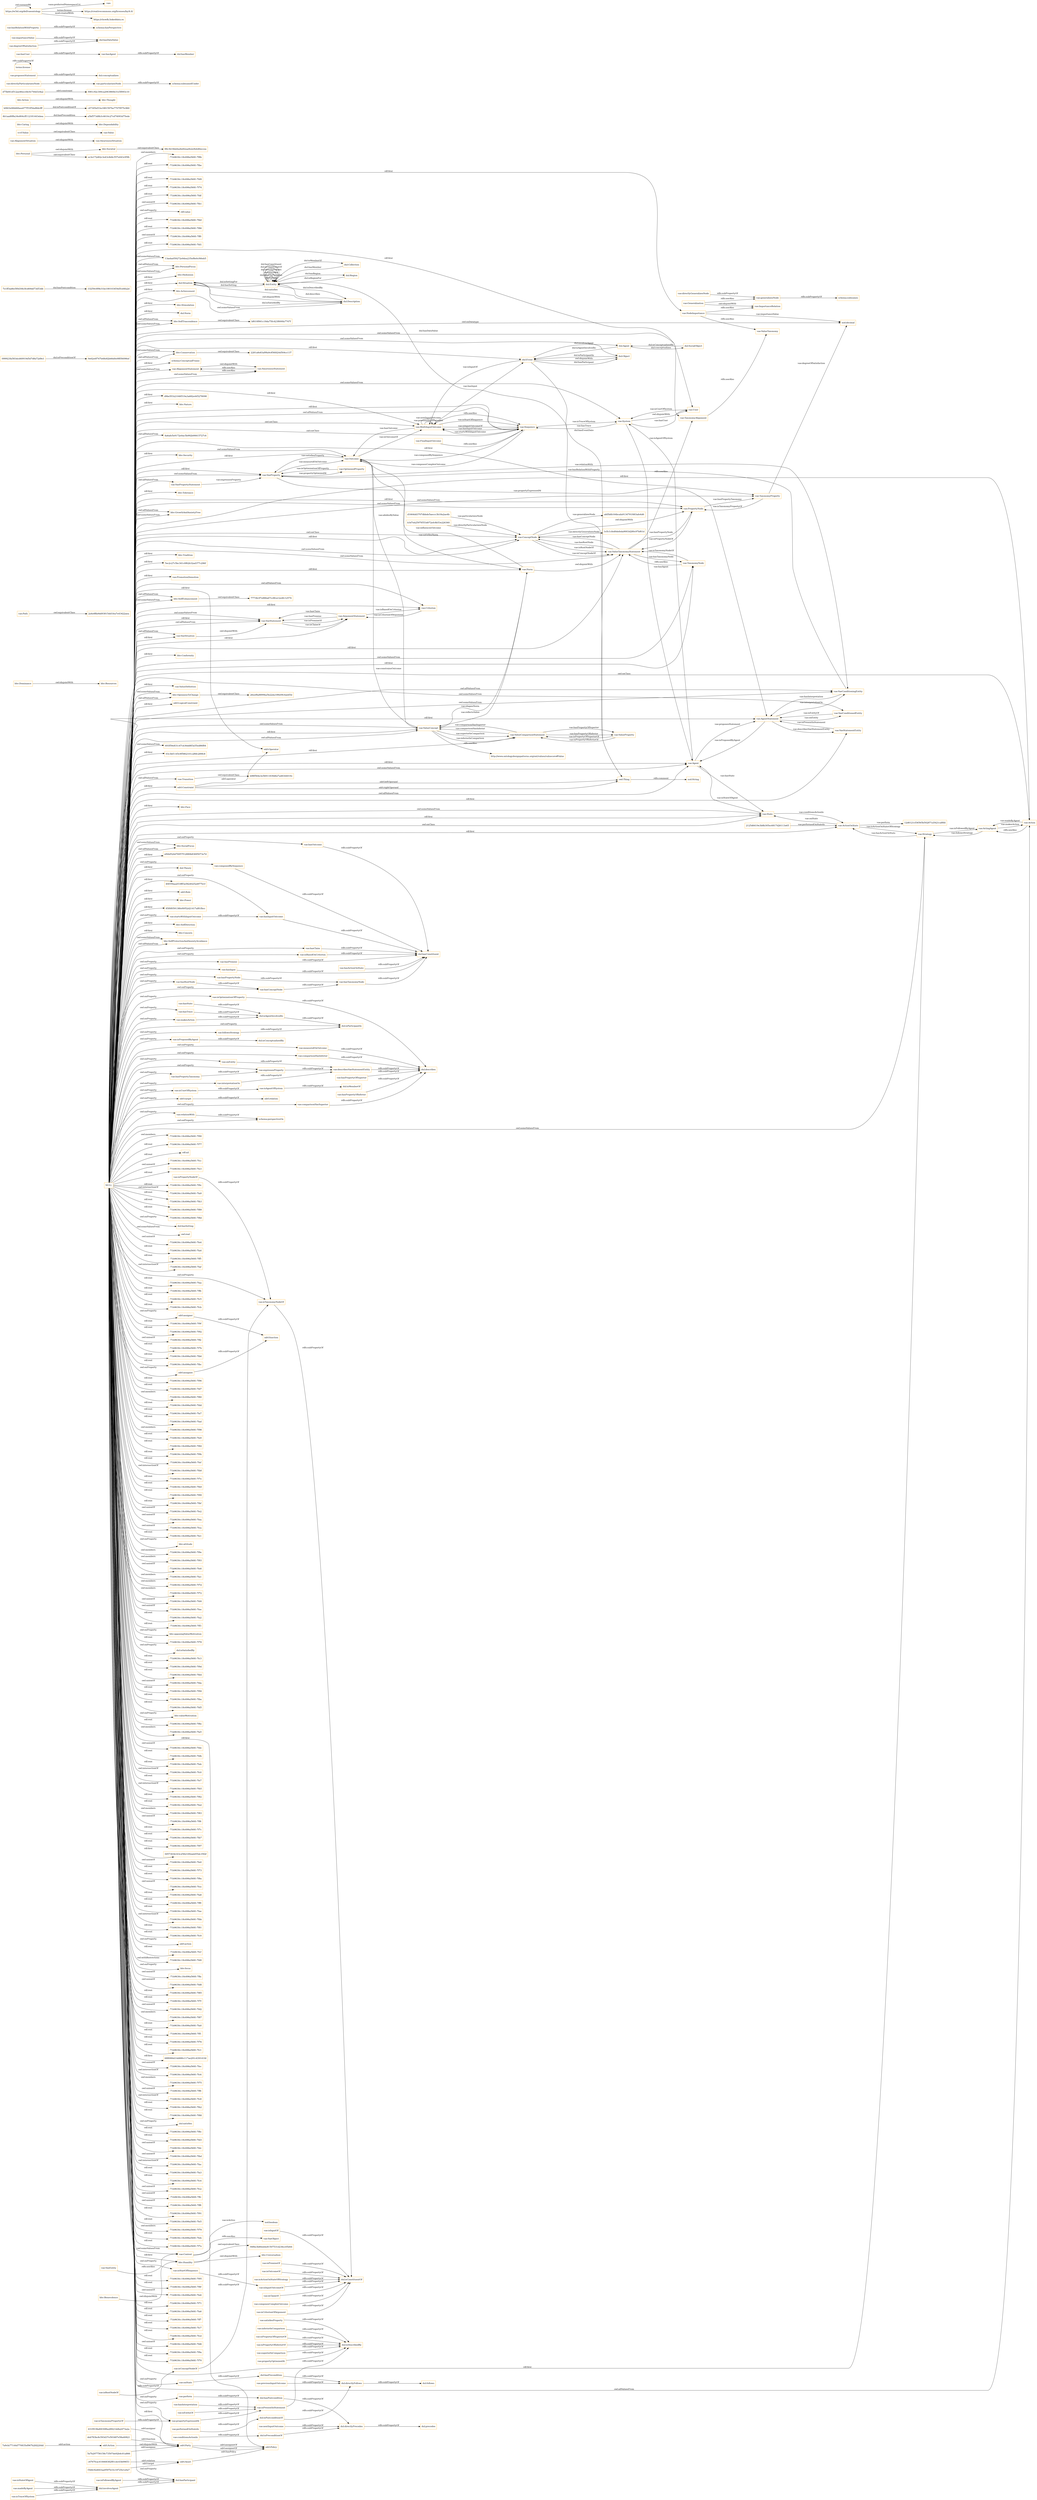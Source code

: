 digraph ar2dtool_diagram { 
rankdir=LR;
size="1501"
node [shape = rectangle, color="orange"]; "b3d7eb25978553d072efc8b53e226360" "26eef8a8899ba5b22da189e09c4ab45d" "bhv:Dominance" "dul:Situation" "c6767fcac418468382f81cdc43b09653" "odrl:Action" "vae:Path" "099923fa583dcd40919d5d7d8a72d9e1" "13aeba059272e9dea235ef8e0cf46eb5" "7e1ff3ad6e5f0d30b3fcd69dd73d53db" "b98f564e3e56911839d627a48344019c" "12d6121cf36565b502871a5421caf6fd" "bhv:PersonalFocus" "bhv:Hedonism" "bhv:Societal" "vae:NodeImportance" "bhv:Universalism" "1e5c1cfed0defeda9003d280c97bf61d" "vae:AwarenessSituation" "vae:Value" "5a7b297756158c73507de92b4c01a866" "bhv:Achievement" "odrl:Policy" "bhv:Stimulation" "f3b8c92d643aa9597b33c18725e1e0a7" "dul:Norm" "vae:AlignmentSituation" "odrl:Operator" "vae:VaeProperty" "bhv:SelfTrascendence" "vae:Outcome" "schema:ConceptualFrame" "vae:VaeEntity" "vae:MultiInputOutcome" "bhv:Conservation" "vae:AlignmentStatement" "bf610f061c18da75fc423f600fa7747f" "bhv:Dependability" "d9be5f1b21048519a3a682e445278098" "dul:SocialObject" "bhv:Caring" "odrl:Asset" "bhv:Nature" "vae:Generalization" "vae:Context" "vae:ActionOnState" "2125d6419e3b8b305ec6817d26113e65" "vae:VaeStatement" "4a6afe5e9172e0ac5b992b90615727c6" "vae:TaxonomyProperty" "bhv:Security" "vae:ConceptNode" "dul:Object" "bhv:Tolerance" "vae:System" "bhv:Humility" "odrl:Party" "vae:Norm" "88c3b18de6a2bd42aa9e2e9eb46eccea" "77736c97e886a67cc8fca12e4fc12574" "a5bf573d8b3c4616c27cd74093d75ede" "bhv:GrowthAndAnxietyFree" "vae:User" "vae:Sequence" "vae:AgentStatement" "4b1aad0f8a34e804cff112181443ebea" "2a4e8ffa9dd93815dd1fea7e43422aea" "vae:VaeConditionedEntity" "bhv:Tradition" "5ec2c27c5bc341c0f62b32ad377c296f" "dul:Event" "vae:PromotionDemotion" "bf463e06b66faee677f53f54a88dcfff" "dul:Agent" "vae:ValueTaxonomyStatement" "vae:TaxonomyAlignment" "bhv:SelfEnhancement" "vae:Strategy" "vae:Agent" "bhv:Benevolence" "afd5bfb164bcafa9134791f483afe4d6" "vae:FinalInputOutcome" "33259c0f9b31be180103454d5cd4fa2d" "vae:VaeSituation" "bhv:Conformity" "vae:Action" "bhv:Resources" "dul:Collection" "vae:AwarenessStatement" "2281a8e83af9fa9c856fd24d504cc137" "vae:ValueDefinition" "bhv:OpennessToChange" "vae:ActingAgent" "odrl:LogicalConstraint" "vae:ValueConcept" "vae:PropertyNode" "vae:ValueProperty" "c47305ef33a1881597be7707f975c960" "vae:ValueComparisonStatement" "493f59e831c47cb36dd8f3a55ed86f84" "03c3bf1145c9f5862101c2f6fc289fc8" "9e62e0f747b48e82b66d0e9f856096ef" "vae:VaeStatementEntity" "vae:Criterion" "bhv:Thought" "vae:Transition" "vae:State" "dul:Entity" "bhv:Face" "vae:VaeConditioningEntity" "vae:TaxonomyNode" "vae:VaePropertyStatement" "bhv:SocialFocus" "ef44d524d76957f12880b83695073e7d" "odrl:Constraint" "d75bf41d512ae46eccfdc0c744d3c8a2" "vae:OptimizedProperty" "dul:Theory" "dul:Region" "dul:Description" "bhv:Action" "4f4559aa2f33fff3a58240252d977b1f" "vcvf:Value" "odrl:Rule" "bhv:Power" "vae:ImportanceRelation" "431f919bd0030f6a289214dfa2473a2a" "bhv:Personal" "ec3e172d02c3e43c8d4c557e043c95fb" "f081c92c300ca2063860b31e5f093c10" "deb783bc8c593d37e593487e58a40821" "d1664dd3707dbbde5aeccc3b18a2ae4b" "94f6e3b80eb4e81507531d236cc05d44" "85f0f059138fef4952d21417af81fbcc" "vae:ArgumentStatement" "bhv:SelfDirection" "bhv:Concern" "bhv:SelfProtectionAndAnxietyAvoidance" "7a9cfa77144d770835ef967b2fd220dd" ; /*classes style*/
	"bhv:Action" -> "bhv:Thought" [ label = "owl:disjointWith" ];
	"vae:particularizesNode" -> "schema:subsumedUnder" [ label = "rdfs:subPropertyOf" ];
	"vae:hasConceptNode" -> "vae:hasTaxonomyNode" [ label = "rdfs:subPropertyOf" ];
	"vae:ConceptNode" -> "vae:PropertyNode" [ label = "owl:disjointWith" ];
	"vae:isTaxonomyNodeOf" -> "dul:isConstituentOf" [ label = "rdfs:subPropertyOf" ];
	"vae:proposesStatement" -> "dul:conceptualizes" [ label = "rdfs:subPropertyOf" ];
	"vae:previousInputOutcome" -> "dul:directlyFollows" [ label = "rdfs:subPropertyOf" ];
	"vae:hasTaxonomyNode" -> "dul:hasConstituent" [ label = "rdfs:subPropertyOf" ];
	"vae:nextInputOutcome" -> "dul:directlyPrecedes" [ label = "rdfs:subPropertyOf" ];
	"vae:VaeSituation" -> "vae:VaeStatement" [ label = "owl:disjointWith" ];
	"vae:comparisonHasInferior" -> "dul:describes" [ label = "rdfs:subPropertyOf" ];
	"vae:hasTrace" -> "dul:isAgentInvolvedIn" [ label = "rdfs:subPropertyOf" ];
	"vae:Path" -> "2a4e8ffa9dd93815dd1fea7e43422aea" [ label = "owl:equivalentClass" ];
	"vae:isInputOf" -> "dul:isConstituentOf" [ label = "rdfs:subPropertyOf" ];
	"dul:involvesAgent" -> "dul:hasParticipant" [ label = "rdfs:subPropertyOf" ];
	"terms:license" -> "terms:license" [ label = "rdfs:subPropertyOf" ];
	"dul:isAgentInvolvedIn" -> "dul:isParticipantIn" [ label = "rdfs:subPropertyOf" ];
	"bhv:SelfTrascendence" -> "bf610f061c18da75fc423f600fa7747f" [ label = "owl:equivalentClass" ];
	"vae:describesVaeStatementEntity" -> "dul:describes" [ label = "rdfs:subPropertyOf" ];
	"vae:hasPropertyTaxonomy" -> "vae:expressesProperty" [ label = "rdfs:subPropertyOf" ];
	"dul:Event" -> "dul:Object" [ label = "owl:disjointWith" ];
	"vae:isPremiseOf" -> "dul:isConstituentOf" [ label = "rdfs:subPropertyOf" ];
	"vae:interpretationOn" -> "vae:describesVaeStatementEntity" [ label = "rdfs:subPropertyOf" ];
	"dul:Description" -> "dul:Situation" [ label = "owl:disjointWith" ];
	"odrl:Action" -> "odrl:Party" [ label = "owl:disjointWith" ];
	"vae:madeByAgent" -> "dul:involvesAgent" [ label = "rdfs:subPropertyOf" ];
	"dul:isPreconditionOf" -> "dul:directlyPrecedes" [ label = "rdfs:subPropertyOf" ];
	"vae:isOutcomeOf" -> "dul:isConstituentOf" [ label = "rdfs:subPropertyOf" ];
	"vae:isPresentInStatement" -> "dul:isDescribedBy" [ label = "rdfs:subPropertyOf" ];
	"vae:hasInput" -> "dul:hasConstituent" [ label = "rdfs:subPropertyOf" ];
	"bhv:Personal" -> "bhv:Societal" [ label = "owl:disjointWith" ];
	"bhv:Personal" -> "ec3e172d02c3e43c8d4c557e043c95fb" [ label = "owl:equivalentClass" ];
	"vae:hasUser" -> "vae:hasAgent" [ label = "rdfs:subPropertyOf" ];
	"vae:onState" -> "dul:hasPrecondition" [ label = "rdfs:subPropertyOf" ];
	"vae:hasActionOnState" -> "dul:hasConstituent" [ label = "rdfs:subPropertyOf" ];
	"vae:hasPropertyNode" -> "vae:hasTaxonomyNode" [ label = "rdfs:subPropertyOf" ];
	"dul:hasPrecondition" -> "dul:directlyFollows" [ label = "rdfs:subPropertyOf" ];
	"vae:hasPropertyOfSuperior" -> "dul:describes" [ label = "rdfs:subPropertyOf" ];
	"bhv:Conservation" -> "2281a8e83af9fa9c856fd24d504cc137" [ label = "owl:equivalentClass" ];
	"vae:isPropertyNodeOf" -> "vae:isTaxonomyNodeOf" [ label = "rdfs:subPropertyOf" ];
	"bhv:Societal" -> "88c3b18de6a2bd42aa9e2e9eb46eccea" [ label = "owl:equivalentClass" ];
	"vae:Transition" -> "b98f564e3e56911839d627a48344019c" [ label = "owl:equivalentClass" ];
	"vae:comparisonHasSuperior" -> "dul:describes" [ label = "rdfs:subPropertyOf" ];
	"vae:hasOutcome" -> "dul:hasConstituent" [ label = "rdfs:subPropertyOf" ];
	"vae:Norm" -> "vae:ValueTaxonomyStatement" [ label = "owl:disjointWith" ];
	"vae:importanceValue" -> "dul:hasDataValue" [ label = "rdfs:subPropertyOf" ];
	"vae:isProposedByAgent" -> "dul:isConceptualizedBy" [ label = "rdfs:subPropertyOf" ];
	"bhv:Dominance" -> "bhv:Resources" [ label = "owl:disjointWith" ];
	"vae:isEntityOf" -> "vae:isPresentInStatement" [ label = "rdfs:subPropertyOf" ];
	"vae:MultiInputOutcome" -> "vae:Sequence" [ label = "rdfs:seeAlso" ];
	"vae:propertyExpressedAt" -> "vae:isPresentInStatement" [ label = "rdfs:subPropertyOf" ];
	"vae:hasState" -> "dul:isAgentInvolvedIn" [ label = "rdfs:subPropertyOf" ];
	"vae:AwarenessStatement" -> "vae:AlignmentStatement" [ label = "rdfs:seeAlso" ];
	"vae:isConceptNodeOf" -> "vae:isTaxonomyNodeOf" [ label = "rdfs:subPropertyOf" ];
	"bhv:Caring" -> "bhv:Dependability" [ label = "owl:disjointWith" ];
	"vae:hasRootNode" -> "vae:hasConceptNode" [ label = "rdfs:subPropertyOf" ];
	"vae:isAgentOfSystem" -> "dul:isMemberOf" [ label = "rdfs:subPropertyOf" ];
	"vae:ValueConcept" -> "http://www.ontologydesignpatterns.org/ont/values/valuecore#Value" [ label = "rdfs:seeAlso" ];
	"vae:isInputOutcomeOf" -> "dul:isConstituentOf" [ label = "rdfs:subPropertyOf" ];
	"vae:isTaxonomyPropertyOf" -> "vae:propertyExpressedAt" [ label = "rdfs:subPropertyOf" ];
	"vae:directlyParticularizesNode" -> "vae:particularizesNode" [ label = "rdfs:subPropertyOf" ];
	"vae:isRootNodeOf" -> "vae:isConceptNodeOf" [ label = "rdfs:subPropertyOf" ];
	"vae:expressesProperty" -> "vae:describesVaeStatementEntity" [ label = "rdfs:subPropertyOf" ];
	"vae:hasAgent" -> "dul:hasMember" [ label = "rdfs:subPropertyOf" ];
	"vae:isFollowedByAgent" -> "dul:hasParticipant" [ label = "rdfs:subPropertyOf" ];
	"vae:hasRelationWithProperty" -> "schema:hasPerspective" [ label = "rdfs:subPropertyOf" ];
	"vae:measuredOnOutcome" -> "dul:describes" [ label = "rdfs:subPropertyOf" ];
	"vae:perform" -> "dul:hasPostcondition" [ label = "rdfs:subPropertyOf" ];
	"vcvf:Value" -> "vae:Value" [ label = "owl:equivalentClass" ];
	"vae:isTraceOfSystem" -> "dul:involvesAgent" [ label = "rdfs:subPropertyOf" ];
	"vae:degreeOfSatisfaction" -> "dul:hasDataValue" [ label = "rdfs:subPropertyOf" ];
	"vae:directlyGeneralizesNode" -> "vae:generalizesNode" [ label = "rdfs:subPropertyOf" ];
	"vae:conditionsActionIn" -> "dul:isPreconditionOf" [ label = "rdfs:subPropertyOf" ];
	"vae:superiorInComparison" -> "dul:isDescribedBy" [ label = "rdfs:subPropertyOf" ];
	"vae:System" -> "vae:User" [ label = "owl:disjointWith" ];
	"vae:ValueTaxonomyStatement" -> "vae:TaxonomyAlignment" [ label = "rdfs:seeAlso" ];
	"vae:TaxonomyNode" -> "vae:ValueTaxonomyStatement" [ label = "rdfs:seeAlso" ];
	"vae:followsStrategy" -> "dul:isParticipantIn" [ label = "rdfs:subPropertyOf" ];
	"vae:hasPropertyOfInferior" -> "dul:describes" [ label = "rdfs:subPropertyOf" ];
	"vae:composedBySequence" -> "dul:hasConstituent" [ label = "rdfs:subPropertyOf" ];
	"vae:AlignmentSituation" -> "vae:AwarenessSituation" [ label = "owl:disjointWith" ];
	"https://w3id.org/def/vaeontology" -> "vae:" [ label = "vann:preferredNamespaceUri" ];
	"https://w3id.org/def/vaeontology" -> "https://creativecommons.org/licenses/by/4.0/" [ label = "terms:license" ];
	"https://w3id.org/def/vaeontology" -> "https://w3id.org/def/vaeontology" [ label = "owl:versionIRI" ];
	"https://w3id.org/def/vaeontology" -> "https://chowlk.linkeddata.es" [ label = "mod:createdWith" ];
	"vae:isActionOnStateOfStrategy" -> "dul:isConstituentOf" [ label = "rdfs:subPropertyOf" ];
	"vae:startsWithInputOutcome" -> "vae:hasInputOutcome" [ label = "rdfs:subPropertyOf" ];
	"vae:isOptimizationOfProperty" -> "dul:describes" [ label = "rdfs:subPropertyOf" ];
	"vae:propertyOptimizedAt" -> "dul:isDescribedBy" [ label = "rdfs:subPropertyOf" ];
	"bhv:Humility" -> "bhv:Universalism" [ label = "owl:disjointWith" ];
	"bhv:Humility" -> "94f6e3b80eb4e81507531d236cc05d44" [ label = "owl:equivalentClass" ];
	"vae:FinalInputOutcome" -> "vae:Sequence" [ label = "rdfs:seeAlso" ];
	"odrl:target" -> "odrl:relation" [ label = "rdfs:subPropertyOf" ];
	"bhv:SelfEnhancement" -> "77736c97e886a67cc8fca12e4fc12574" [ label = "owl:equivalentClass" ];
	"dul:directlyPrecedes" -> "dul:precedes" [ label = "rdfs:subPropertyOf" ];
	"vae:makesAction" -> "dul:isAgentInvolvedIn" [ label = "rdfs:subPropertyOf" ];
	"vae:satisfiesProperty" -> "dul:isDescribedBy" [ label = "rdfs:subPropertyOf" ];
	"vae:TaxonomyAlignment" -> "vae:ValueTaxonomy" [ label = "rdfs:seeAlso" ];
	"vae:relationWith" -> "schema:perspectiveOn" [ label = "rdfs:subPropertyOf" ];
	"vae:NodeImportance" -> "vae:ValueTaxonomy" [ label = "rdfs:seeAlso" ];
	"vae:NodeImportance" -> "vae:ImportanceRelation" [ label = "rdfs:seeAlso" ];
	"vae:Action" -> "vae:ActingAgent" [ label = "rdfs:seeAlso" ];
	"vae:inferiorInComparison" -> "dul:isDescribedBy" [ label = "rdfs:subPropertyOf" ];
	"vae:VaeEntity" -> "vae:Context" [ label = "rdfs:seeAlso" ];
	"vae:isClaimOf" -> "dul:isConstituentOf" [ label = "rdfs:subPropertyOf" ];
	"vae:hasInputOutcome" -> "dul:hasConstituent" [ label = "rdfs:subPropertyOf" ];
	"vae:isPropertyOfSuperiorOf" -> "dul:isDescribedBy" [ label = "rdfs:subPropertyOf" ];
	"vae:isStateOfAgent" -> "dul:involvesAgent" [ label = "rdfs:subPropertyOf" ];
	"vae:Generalization" -> "vae:generalizesNode" [ label = "rdfs:seeAlso" ];
	"vae:Generalization" -> "vae:ImportanceRelation" [ label = "owl:disjointWith" ];
	"vae:Context" -> "vae:VaeObject" [ label = "rdfs:seeAlso" ];
	"NULL" -> "-71b9630c:18c696a560f:-7f90" [ label = "owl:members" ];
	"NULL" -> "vae:hasConceptNode" [ label = "owl:onProperty" ];
	"NULL" -> "-71b9630c:18c696a560f:-7f77" [ label = "rdf:rest" ];
	"NULL" -> "bhv:PersonalFocus" [ label = "owl:someValuesFrom" ];
	"NULL" -> "bhv:Hedonism" [ label = "rdf:first" ];
	"NULL" -> "bhv:Conservation" [ label = "owl:allValuesFrom" ];
	"NULL" -> "rdf:nil" [ label = "rdf:rest" ];
	"NULL" -> "-71b9630c:18c696a560f:-7fcc" [ label = "owl:unionOf" ];
	"NULL" -> "vae:VaeConditioningEntity" [ label = "owl:someValuesFrom" ];
	"NULL" -> "-71b9630c:18c696a560f:-7fe3" [ label = "rdf:rest" ];
	"NULL" -> "vae:isBasedOnCriterion" [ label = "owl:onProperty" ];
	"NULL" -> "-71b9630c:18c696a560f:-7f9c" [ label = "rdf:rest" ];
	"NULL" -> "-71b9630c:18c696a560f:-7fa9" [ label = "owl:intersectionOf" ];
	"NULL" -> "vae:isTaxonomyNodeOf" [ label = "owl:onProperty" ];
	"NULL" -> "vae:interpretationOn" [ label = "owl:onProperty" ];
	"NULL" -> "vae:ConceptNode" [ label = "rdf:first" ];
	"NULL" -> "vae:PropertyNode" [ label = "rdf:first" ];
	"NULL" -> "-71b9630c:18c696a560f:-7fb3" [ label = "rdf:rest" ];
	"NULL" -> "-71b9630c:18c696a560f:-7f89" [ label = "rdf:rest" ];
	"NULL" -> "odrl:assignee" [ label = "owl:onProperty" ];
	"NULL" -> "vae:ConceptNode" [ label = "owl:someValuesFrom" ];
	"NULL" -> "vae:expressesProperty" [ label = "owl:onProperty" ];
	"NULL" -> "vae:VaeSituation" [ label = "owl:allValuesFrom" ];
	"NULL" -> "-71b9630c:18c696a560f:-7f8d" [ label = "rdf:rest" ];
	"NULL" -> "dul:hasSetting" [ label = "owl:onProperty" ];
	"NULL" -> "bhv:SelfTrascendence" [ label = "owl:someValuesFrom" ];
	"NULL" -> "owl:real" [ label = "owl:someValuesFrom" ];
	"NULL" -> "-71b9630c:18c696a560f:-7fe4" [ label = "owl:unionOf" ];
	"NULL" -> "odrl:LogicalConstraint" [ label = "rdf:first" ];
	"NULL" -> "-71b9630c:18c696a560f:-7fa4" [ label = "rdf:rest" ];
	"NULL" -> "-71b9630c:18c696a560f:-7ff5" [ label = "rdf:rest" ];
	"NULL" -> "-71b9630c:18c696a560f:-7faf" [ label = "owl:intersectionOf" ];
	"NULL" -> "vae:onEntity" [ label = "owl:onProperty" ];
	"NULL" -> "-71b9630c:18c696a560f:-7faa" [ label = "rdf:rest" ];
	"NULL" -> "vae:VaeConditioningEntity" [ label = "owl:allValuesFrom" ];
	"NULL" -> "-71b9630c:18c696a560f:-7ffb" [ label = "rdf:rest" ];
	"NULL" -> "vae:TaxonomyNode" [ label = "rdf:first" ];
	"NULL" -> "-71b9630c:18c696a560f:-7fc5" [ label = "rdf:rest" ];
	"NULL" -> "ef44d524d76957f12880b83695073e7d" [ label = "rdf:first" ];
	"NULL" -> "vae:comparisonHasInferior" [ label = "owl:onProperty" ];
	"NULL" -> "-71b9630c:18c696a560f:-7fcb" [ label = "rdf:rest" ];
	"NULL" -> "vae:isUserOfSystem" [ label = "owl:onProperty" ];
	"NULL" -> "-71b9630c:18c696a560f:-7f9f" [ label = "rdf:rest" ];
	"NULL" -> "-71b9630c:18c696a560f:-7f92" [ label = "rdf:rest" ];
	"NULL" -> "vae:ActionOnState" [ label = "rdf:first" ];
	"NULL" -> "vae:VaeStatement" [ label = "owl:someValuesFrom" ];
	"NULL" -> "vae:Criterion" [ label = "owl:allValuesFrom" ];
	"NULL" -> "-71b9630c:18c696a560f:-7ff2" [ label = "owl:unionOf" ];
	"NULL" -> "bhv:GrowthAndAnxietyFree" [ label = "owl:someValuesFrom" ];
	"NULL" -> "-71b9630c:18c696a560f:-7f7b" [ label = "rdf:rest" ];
	"NULL" -> "vae:Strategy" [ label = "owl:someValuesFrom" ];
	"NULL" -> "-71b9630c:18c696a560f:-7fb6" [ label = "rdf:rest" ];
	"NULL" -> "vae:ConceptNode" [ label = "owl:onClass" ];
	"NULL" -> "vae:Action" [ label = "rdf:first" ];
	"NULL" -> "vae:hasOutcome" [ label = "owl:onProperty" ];
	"NULL" -> "13aeba059272e9dea235ef8e0cf46eb5" [ label = "owl:someValuesFrom" ];
	"NULL" -> "-71b9630c:18c696a560f:-7fbc" [ label = "rdf:rest" ];
	"NULL" -> "-71b9630c:18c696a560f:-7f96" [ label = "rdf:rest" ];
	"NULL" -> "-71b9630c:18c696a560f:-7fd7" [ label = "rdf:rest" ];
	"NULL" -> "-71b9630c:18c696a560f:-7f80" [ label = "owl:members" ];
	"NULL" -> "-71b9630c:18c696a560f:-7fdd" [ label = "rdf:rest" ];
	"NULL" -> "-71b9630c:18c696a560f:-7fa7" [ label = "rdf:rest" ];
	"NULL" -> "vae:AwarenessStatement" [ label = "owl:someValuesFrom" ];
	"NULL" -> "-71b9630c:18c696a560f:-7fad" [ label = "rdf:rest" ];
	"NULL" -> "-71b9630c:18c696a560f:-7f98" [ label = "owl:members" ];
	"NULL" -> "vae:startsWithInputOutcome" [ label = "owl:onProperty" ];
	"NULL" -> "-71b9630c:18c696a560f:-7fe9" [ label = "rdf:rest" ];
	"NULL" -> "odrl:Operator" [ label = "rdf:first" ];
	"NULL" -> "-71b9630c:18c696a560f:-7f84" [ label = "rdf:rest" ];
	"NULL" -> "vae:isStartOfSequence" [ label = "owl:onProperty" ];
	"NULL" -> "vae:Agent" [ label = "owl:someValuesFrom" ];
	"NULL" -> "-71b9630c:18c696a560f:-7f9b" [ label = "rdf:rest" ];
	"NULL" -> "-71b9630c:18c696a560f:-7fef" [ label = "rdf:rest" ];
	"NULL" -> "bhv:Tradition" [ label = "rdf:first" ];
	"NULL" -> "-71b9630c:18c696a560f:-7fb8" [ label = "owl:intersectionOf" ];
	"NULL" -> "vae:hasInput" [ label = "owl:onProperty" ];
	"NULL" -> "-71b9630c:18c696a560f:-7f7e" [ label = "rdf:rest" ];
	"NULL" -> "-71b9630c:18c696a560f:-7fb9" [ label = "rdf:rest" ];
	"NULL" -> "5ec2c27c5bc341c0f62b32ad377c296f" [ label = "rdf:first" ];
	"NULL" -> "vae:Sequence" [ label = "owl:onClass" ];
	"NULL" -> "vae:hasRootNode" [ label = "owl:onProperty" ];
	"NULL" -> "-71b9630c:18c696a560f:-7f99" [ label = "rdf:rest" ];
	"NULL" -> "-71b9630c:18c696a560f:-7fbf" [ label = "rdf:rest" ];
	"NULL" -> "vae:NodeImportance" [ label = "rdf:first" ];
	"NULL" -> "vae:VaeConditionedEntity" [ label = "owl:someValuesFrom" ];
	"NULL" -> "bhv:SelfEnhancement" [ label = "owl:someValuesFrom" ];
	"NULL" -> "-71b9630c:18c696a560f:-7fe2" [ label = "owl:unionOf" ];
	"NULL" -> "bhv:GrowthAndAnxietyFree" [ label = "owl:allValuesFrom" ];
	"NULL" -> "vae:Outcome" [ label = "owl:someValuesFrom" ];
	"NULL" -> "bhv:SelfDirection" [ label = "rdf:first" ];
	"NULL" -> "vae:hasInputOutcome" [ label = "owl:onProperty" ];
	"NULL" -> "vae:TaxonomyProperty" [ label = "owl:someValuesFrom" ];
	"NULL" -> "dul:Theory" [ label = "rdf:first" ];
	"NULL" -> "dul:Event" [ label = "rdf:first" ];
	"NULL" -> "-71b9630c:18c696a560f:-7fea" [ label = "owl:unionOf" ];
	"NULL" -> "-71b9630c:18c696a560f:-7fca" [ label = "owl:unionOf" ];
	"NULL" -> "vae:ArgumentStatement" [ label = "rdf:first" ];
	"NULL" -> "-71b9630c:18c696a560f:-7fe1" [ label = "rdf:rest" ];
	"NULL" -> "bhv:attitude" [ label = "owl:onProperty" ];
	"NULL" -> "-71b9630c:18c696a560f:-7f9e" [ label = "owl:members" ];
	"NULL" -> "vae:Norm" [ label = "rdf:first" ];
	"NULL" -> "schema:perspectiveOn" [ label = "owl:onProperty" ];
	"NULL" -> "-71b9630c:18c696a560f:-7f93" [ label = "owl:members" ];
	"NULL" -> "vae:VaeProperty" [ label = "rdf:first" ];
	"NULL" -> "-71b9630c:18c696a560f:-7fe8" [ label = "owl:unionOf" ];
	"NULL" -> "-71b9630c:18c696a560f:-7fa1" [ label = "owl:members" ];
	"NULL" -> "-71b9630c:18c696a560f:-7f7d" [ label = "owl:members" ];
	"NULL" -> "-71b9630c:18c696a560f:-7f72" [ label = "owl:members" ];
	"NULL" -> "-71b9630c:18c696a560f:-7fd4" [ label = "owl:unionOf" ];
	"NULL" -> "-71b9630c:18c696a560f:-7fee" [ label = "owl:unionOf" ];
	"NULL" -> "-71b9630c:18c696a560f:-7fa2" [ label = "rdf:rest" ];
	"NULL" -> "85f0f059138fef4952d21417af81fbcc" [ label = "rdf:first" ];
	"NULL" -> "-71b9630c:18c696a560f:-7ff3" [ label = "rdf:rest" ];
	"NULL" -> "bhv:opposingValueMotivation" [ label = "owl:onProperty" ];
	"NULL" -> "bhv:Humility" [ label = "rdf:first" ];
	"NULL" -> "-71b9630c:18c696a560f:-7f78" [ label = "rdf:rest" ];
	"NULL" -> "dul:isSatisfiedBy" [ label = "owl:onProperty" ];
	"NULL" -> "-71b9630c:18c696a560f:-7fc3" [ label = "rdf:rest" ];
	"NULL" -> "vae:TaxonomyProperty" [ label = "rdf:first" ];
	"NULL" -> "4a6afe5e9172e0ac5b992b90615727c6" [ label = "owl:allValuesFrom" ];
	"NULL" -> "-71b9630c:18c696a560f:-7f9d" [ label = "rdf:rest" ];
	"NULL" -> "vae:State" [ label = "owl:onClass" ];
	"NULL" -> "-71b9630c:18c696a560f:-7fb4" [ label = "rdf:rest" ];
	"NULL" -> "bhv:OpennessToChange" [ label = "owl:allValuesFrom" ];
	"NULL" -> "vae:VaeStatement" [ label = "rdf:first" ];
	"NULL" -> "-71b9630c:18c696a560f:-7fda" [ label = "owl:unionOf" ];
	"NULL" -> "-71b9630c:18c696a560f:-7f94" [ label = "rdf:rest" ];
	"NULL" -> "vae:VaeSituation" [ label = "rdf:first" ];
	"NULL" -> "-71b9630c:18c696a560f:-7fba" [ label = "rdf:rest" ];
	"NULL" -> "-71b9630c:18c696a560f:-7fd5" [ label = "rdf:rest" ];
	"NULL" -> "bhv:valueMotivation" [ label = "owl:onProperty" ];
	"NULL" -> "-71b9630c:18c696a560f:-7f8e" [ label = "rdf:rest" ];
	"NULL" -> "-71b9630c:18c696a560f:-7fa5" [ label = "owl:members" ];
	"NULL" -> "-71b9630c:18c696a560f:-7fde" [ label = "owl:unionOf" ];
	"NULL" -> "vae:relationWith" [ label = "owl:onProperty" ];
	"NULL" -> "bhv:Stimulation" [ label = "rdf:first" ];
	"NULL" -> "-71b9630c:18c696a560f:-7fdb" [ label = "rdf:rest" ];
	"NULL" -> "odrl:Constraint" [ label = "rdf:first" ];
	"NULL" -> "vae:Action" [ label = "owl:onClass" ];
	"NULL" -> "-71b9630c:18c696a560f:-7fab" [ label = "rdf:rest" ];
	"NULL" -> "odrl:target" [ label = "owl:onProperty" ];
	"NULL" -> "-71b9630c:18c696a560f:-7fc0" [ label = "owl:intersectionOf" ];
	"NULL" -> "vae:Transition" [ label = "owl:allValuesFrom" ];
	"NULL" -> "-71b9630c:18c696a560f:-7fe7" [ label = "rdf:rest" ];
	"NULL" -> "vae:makesAction" [ label = "owl:onProperty" ];
	"NULL" -> "dul:Object" [ label = "owl:someValuesFrom" ];
	"NULL" -> "-71b9630c:18c696a560f:-7fb5" [ label = "owl:intersectionOf" ];
	"NULL" -> "dul:isParticipantIn" [ label = "owl:onProperty" ];
	"NULL" -> "-71b9630c:18c696a560f:-7f82" [ label = "rdf:rest" ];
	"NULL" -> "vae:onState" [ label = "owl:onProperty" ];
	"NULL" -> "vae:VaeProperty" [ label = "owl:someValuesFrom" ];
	"NULL" -> "bhv:SelfProtectionAndAnxietyAvoidance" [ label = "owl:someValuesFrom" ];
	"NULL" -> "-71b9630c:18c696a560f:-7fed" [ label = "rdf:rest" ];
	"NULL" -> "-71b9630c:18c696a560f:-7f83" [ label = "owl:members" ];
	"NULL" -> "vae:Agent" [ label = "owl:allValuesFrom" ];
	"NULL" -> "-71b9630c:18c696a560f:-7ff4" [ label = "owl:unionOf" ];
	"NULL" -> "-71b9630c:18c696a560f:-7f7c" [ label = "rdf:rest" ];
	"NULL" -> "-71b9630c:18c696a560f:-7fb7" [ label = "rdf:rest" ];
	"NULL" -> "-71b9630c:18c696a560f:-7f97" [ label = "rdf:rest" ];
	"NULL" -> "vae:PropertyNode" [ label = "owl:someValuesFrom" ];
	"NULL" -> "3057303b163c25821092ab455dc35f2f" [ label = "rdf:first" ];
	"NULL" -> "dul:Situation" [ label = "rdf:first" ];
	"NULL" -> "-71b9630c:18c696a560f:-7fe0" [ label = "owl:unionOf" ];
	"NULL" -> "-71b9630c:18c696a560f:-7f73" [ label = "rdf:rest" ];
	"NULL" -> "-71b9630c:18c696a560f:-7f8a" [ label = "rdf:rest" ];
	"NULL" -> "-71b9630c:18c696a560f:-7fce" [ label = "owl:unionOf" ];
	"NULL" -> "bhv:SelfEnhancement" [ label = "owl:allValuesFrom" ];
	"NULL" -> "vae:hasPropertyNode" [ label = "owl:onProperty" ];
	"NULL" -> "-71b9630c:18c696a560f:-7fa8" [ label = "rdf:rest" ];
	"NULL" -> "-71b9630c:18c696a560f:-7ff9" [ label = "rdf:rest" ];
	"NULL" -> "dul:Description" [ label = "owl:someValuesFrom" ];
	"NULL" -> "bhv:Conservation" [ label = "owl:someValuesFrom" ];
	"NULL" -> "-71b9630c:18c696a560f:-7fae" [ label = "rdf:rest" ];
	"NULL" -> "-71b9630c:18c696a560f:-7fbb" [ label = "owl:intersectionOf" ];
	"NULL" -> "bhv:PersonalFocus" [ label = "owl:allValuesFrom" ];
	"NULL" -> "-71b9630c:18c696a560f:-7f81" [ label = "rdf:rest" ];
	"NULL" -> "schema:ConceptualFrame" [ label = "rdf:first" ];
	"NULL" -> "-71b9630c:18c696a560f:-7fc9" [ label = "rdf:rest" ];
	"NULL" -> "vae:Strategy" [ label = "rdf:first" ];
	"NULL" -> "vae:Outcome" [ label = "rdf:first" ];
	"NULL" -> "odrl:action" [ label = "owl:onProperty" ];
	"NULL" -> "vae:isProposedByAgent" [ label = "owl:onProperty" ];
	"NULL" -> "-71b9630c:18c696a560f:-7fcf" [ label = "rdf:rest" ];
	"NULL" -> "-71b9630c:18c696a560f:-7fd0" [ label = "owl:withRestrictions" ];
	"NULL" -> "bhv:focus" [ label = "owl:onProperty" ];
	"NULL" -> "-71b9630c:18c696a560f:-7ffa" [ label = "owl:unionOf" ];
	"NULL" -> "-71b9630c:18c696a560f:-7fd8" [ label = "owl:unionOf" ];
	"NULL" -> "-71b9630c:18c696a560f:-7f85" [ label = "rdf:rest" ];
	"NULL" -> "-71b9630c:18c696a560f:-7f7f" [ label = "rdf:rest" ];
	"NULL" -> "-71b9630c:18c696a560f:-7fd2" [ label = "owl:unionOf" ];
	"NULL" -> "-71b9630c:18c696a560f:-7f87" [ label = "owl:members" ];
	"NULL" -> "vae:MultiInputOutcome" [ label = "rdf:first" ];
	"NULL" -> "-71b9630c:18c696a560f:-7fa0" [ label = "rdf:rest" ];
	"NULL" -> "-71b9630c:18c696a560f:-7ff1" [ label = "rdf:rest" ];
	"NULL" -> "-71b9630c:18c696a560f:-7f76" [ label = "rdf:rest" ];
	"NULL" -> "vae:ValueTaxonomyStatement" [ label = "owl:someValuesFrom" ];
	"NULL" -> "bhv:SelfProtectionAndAnxietyAvoidance" [ label = "owl:allValuesFrom" ];
	"NULL" -> "vae:ValueDefinition" [ label = "rdf:first" ];
	"NULL" -> "vae:TaxonomyAlignment" [ label = "rdf:first" ];
	"NULL" -> "-71b9630c:18c696a560f:-7fc1" [ label = "rdf:rest" ];
	"NULL" -> "68f6984d14d680c117ae291c439141fd" [ label = "rdf:first" ];
	"NULL" -> "bhv:Security" [ label = "rdf:first" ];
	"NULL" -> "vae:AgentStatement" [ label = "rdf:first" ];
	"NULL" -> "vae:propertyExpressedAt" [ label = "owl:onProperty" ];
	"NULL" -> "vae:AlignmentStatement" [ label = "owl:someValuesFrom" ];
	"NULL" -> "-71b9630c:18c696a560f:-7fec" [ label = "owl:unionOf" ];
	"NULL" -> "-71b9630c:18c696a560f:-7fc6" [ label = "owl:intersectionOf" ];
	"NULL" -> "bhv:OpennessToChange" [ label = "owl:someValuesFrom" ];
	"NULL" -> "-71b9630c:18c696a560f:-7f75" [ label = "owl:members" ];
	"NULL" -> "dul:hasParticipant" [ label = "owl:onProperty" ];
	"NULL" -> "-71b9630c:18c696a560f:-7ff6" [ label = "owl:unionOf" ];
	"NULL" -> "odrl:assigner" [ label = "owl:onProperty" ];
	"NULL" -> "bhv:SocialFocus" [ label = "owl:someValuesFrom" ];
	"NULL" -> "-71b9630c:18c696a560f:-7fc8" [ label = "owl:intersectionOf" ];
	"NULL" -> "-71b9630c:18c696a560f:-7fb2" [ label = "rdf:rest" ];
	"NULL" -> "vae:ValueComparisonStatement" [ label = "rdf:first" ];
	"NULL" -> "-71b9630c:18c696a560f:-7f88" [ label = "rdf:rest" ];
	"NULL" -> "dul:satisfies" [ label = "owl:onProperty" ];
	"NULL" -> "vae:VaePropertyStatement" [ label = "owl:allValuesFrom" ];
	"NULL" -> "odrl:Rule" [ label = "rdf:first" ];
	"NULL" -> "-71b9630c:18c696a560f:-7f8c" [ label = "rdf:rest" ];
	"NULL" -> "-71b9630c:18c696a560f:-7fd3" [ label = "rdf:rest" ];
	"NULL" -> "-71b9630c:18c696a560f:-7fdc" [ label = "owl:unionOf" ];
	"NULL" -> "-71b9630c:18c696a560f:-7fbd" [ label = "owl:unionOf" ];
	"NULL" -> "bhv:SocialFocus" [ label = "owl:allValuesFrom" ];
	"NULL" -> "-71b9630c:18c696a560f:-7fac" [ label = "owl:intersectionOf" ];
	"NULL" -> "vae:ValueConcept" [ label = "owl:someValuesFrom" ];
	"NULL" -> "vae:hasPremise" [ label = "owl:onProperty" ];
	"NULL" -> "d9be5f1b21048519a3a682e445278098" [ label = "rdf:first" ];
	"NULL" -> "-71b9630c:18c696a560f:-7fa3" [ label = "rdf:rest" ];
	"NULL" -> "bhv:Tolerance" [ label = "rdf:first" ];
	"NULL" -> "vae:State" [ label = "owl:someValuesFrom" ];
	"NULL" -> "bhv:Power" [ label = "rdf:first" ];
	"NULL" -> "bhv:Nature" [ label = "rdf:first" ];
	"NULL" -> "-71b9630c:18c696a560f:-7fc4" [ label = "rdf:rest" ];
	"NULL" -> "-71b9630c:18c696a560f:-7fc2" [ label = "owl:unionOf" ];
	"NULL" -> "-71b9630c:18c696a560f:-7ffc" [ label = "owl:unionOf" ];
	"NULL" -> "vae:Action" [ label = "owl:allValuesFrom" ];
	"NULL" -> "-71b9630c:18c696a560f:-7ff8" [ label = "owl:unionOf" ];
	"NULL" -> "-71b9630c:18c696a560f:-7f91" [ label = "rdf:rest" ];
	"NULL" -> "-71b9630c:18c696a560f:-7fe5" [ label = "rdf:rest" ];
	"NULL" -> "vae:Agent" [ label = "rdf:first" ];
	"NULL" -> "vae:followsStrategy" [ label = "owl:onProperty" ];
	"NULL" -> "bhv:Achievement" [ label = "rdf:first" ];
	"NULL" -> "vae:Sequence" [ label = "rdf:first" ];
	"NULL" -> "-71b9630c:18c696a560f:-7f79" [ label = "owl:members" ];
	"NULL" -> "vae:VaeStatementEntity" [ label = "rdf:first" ];
	"NULL" -> "bhv:Conformity" [ label = "rdf:first" ];
	"NULL" -> "-71b9630c:18c696a560f:-7feb" [ label = "rdf:rest" ];
	"NULL" -> "vae:perform" [ label = "owl:onProperty" ];
	"NULL" -> "-71b9630c:18c696a560f:-7f7a" [ label = "rdf:rest" ];
	"NULL" -> "xsd:decimal" [ label = "owl:onDatatype" ];
	"NULL" -> "bhv:SelfTrascendence" [ label = "owl:allValuesFrom" ];
	"NULL" -> "-71b9630c:18c696a560f:-7f95" [ label = "rdf:rest" ];
	"NULL" -> "-71b9630c:18c696a560f:-7f8f" [ label = "rdf:rest" ];
	"NULL" -> "odrl:Party" [ label = "rdf:first" ];
	"NULL" -> "-71b9630c:18c696a560f:-7fe6" [ label = "owl:unionOf" ];
	"NULL" -> "-71b9630c:18c696a560f:-7f71" [ label = "rdf:rest" ];
	"NULL" -> "-71b9630c:18c696a560f:-7fa6" [ label = "rdf:rest" ];
	"NULL" -> "-71b9630c:18c696a560f:-7ff7" [ label = "rdf:rest" ];
	"NULL" -> "odrl:Policy" [ label = "rdf:first" ];
	"NULL" -> "vae:Context" [ label = "owl:someValuesFrom" ];
	"NULL" -> "vae:ValueTaxonomyStatement" [ label = "rdf:first" ];
	"NULL" -> "-71b9630c:18c696a560f:-7fc7" [ label = "rdf:rest" ];
	"NULL" -> "vae:hasTrace" [ label = "owl:onProperty" ];
	"NULL" -> "03c3bf1145c9f5862101c2f6fc289fc8" [ label = "rdf:first" ];
	"NULL" -> "-71b9630c:18c696a560f:-7fcd" [ label = "rdf:rest" ];
	"NULL" -> "vae:MultiInputOutcome" [ label = "owl:onClass" ];
	"NULL" -> "-71b9630c:18c696a560f:-7fd6" [ label = "owl:unionOf" ];
	"NULL" -> "vae:ValueConcept" [ label = "rdf:first" ];
	"NULL" -> "4f4559aa2f33fff3a58240252d977b1f" [ label = "rdf:first" ];
	"NULL" -> "vae:Sequence" [ label = "owl:allValuesFrom" ];
	"NULL" -> "-71b9630c:18c696a560f:-7f9a" [ label = "rdf:rest" ];
	"NULL" -> "-71b9630c:18c696a560f:-7f70" [ label = "rdf:rest" ];
	"NULL" -> "-71b9630c:18c696a560f:-7f8b" [ label = "owl:members" ];
	"NULL" -> "493f59e831c47cb36dd8f3a55ed86f84" [ label = "owl:someValuesFrom" ];
	"NULL" -> "vae:composedBySequence" [ label = "owl:onProperty" ];
	"NULL" -> "vae:PromotionDemotion" [ label = "rdf:first" ];
	"NULL" -> "vae:Criterion" [ label = "rdf:first" ];
	"NULL" -> "-71b9630c:18c696a560f:-7fbe" [ label = "rdf:rest" ];
	"NULL" -> "vae:hasClaim" [ label = "owl:onProperty" ];
	"NULL" -> "-71b9630c:18c696a560f:-7fd9" [ label = "rdf:rest" ];
	"NULL" -> "vae:VaeStatement" [ label = "owl:allValuesFrom" ];
	"NULL" -> "bhv:Concern" [ label = "rdf:first" ];
	"NULL" -> "vae:measuredOnOutcome" [ label = "owl:onProperty" ];
	"NULL" -> "vae:hasPropertyTaxonomy" [ label = "owl:onProperty" ];
	"NULL" -> "bhv:Face" [ label = "rdf:first" ];
	"NULL" -> "-71b9630c:18c696a560f:-7f74" [ label = "rdf:rest" ];
	"NULL" -> "-71b9630c:18c696a560f:-7fdf" [ label = "rdf:rest" ];
	"NULL" -> "-71b9630c:18c696a560f:-7fb1" [ label = "owl:unionOf" ];
	"NULL" -> "vae:ValueConcept" [ label = "owl:allValuesFrom" ];
	"NULL" -> "vae:State" [ label = "rdf:first" ];
	"NULL" -> "vae:System" [ label = "owl:someValuesFrom" ];
	"NULL" -> "vae:TaxonomyNode" [ label = "owl:someValuesFrom" ];
	"NULL" -> "vae:isOptimizationOfProperty" [ label = "owl:onProperty" ];
	"NULL" -> "rdf:value" [ label = "owl:onProperty" ];
	"NULL" -> "-71b9630c:18c696a560f:-7fb0" [ label = "rdf:rest" ];
	"NULL" -> "vae:User" [ label = "owl:someValuesFrom" ];
	"NULL" -> "vae:comparisonHasSuperior" [ label = "owl:onProperty" ];
	"NULL" -> "dul:Norm" [ label = "rdf:first" ];
	"NULL" -> "-71b9630c:18c696a560f:-7f86" [ label = "rdf:rest" ];
	"NULL" -> "-71b9630c:18c696a560f:-7ff0" [ label = "owl:unionOf" ];
	"NULL" -> "-71b9630c:18c696a560f:-7fd1" [ label = "rdf:rest" ];
	"vae:isUserOfSystem" -> "vae:isAgentOfSystem" [ label = "rdfs:subPropertyOf" ];
	"vae:isPropertyOfInferiorOf" -> "dul:isDescribedBy" [ label = "rdfs:subPropertyOf" ];
	"vae:hasClaim" -> "dul:hasConstituent" [ label = "rdfs:subPropertyOf" ];
	"vae:generalizesNode" -> "schema:subsumes" [ label = "rdfs:subPropertyOf" ];
	"bhv:OpennessToChange" -> "26eef8a8899ba5b22da189e09c4ab45d" [ label = "owl:equivalentClass" ];
	"vae:hasPremise" -> "dul:hasConstituent" [ label = "rdfs:subPropertyOf" ];
	"vae:isStartOfSequence" -> "vae:isInputOutcomeOf" [ label = "rdfs:subPropertyOf" ];
	"bhv:Benevolence" -> "bhv:Humility" [ label = "owl:disjointWith" ];
	"odrl:assigner" -> "odrl:function" [ label = "rdfs:subPropertyOf" ];
	"vae:onEntity" -> "vae:describesVaeStatementEntity" [ label = "rdfs:subPropertyOf" ];
	"vae:composesComplexOutcome" -> "dul:isConstituentOf" [ label = "rdfs:subPropertyOf" ];
	"vae:hasInterpretation" -> "vae:isPresentInStatement" [ label = "rdfs:subPropertyOf" ];
	"vae:AlignmentStatement" -> "vae:AwarenessStatement" [ label = "rdfs:seeAlso" ];
	"vae:AlignmentStatement" -> "vae:AwarenessStatement" [ label = "owl:disjointWith" ];
	"dul:isPostconditionOf" -> "dul:directlyFollows" [ label = "rdfs:subPropertyOf" ];
	"odrl:assignee" -> "odrl:function" [ label = "rdfs:subPropertyOf" ];
	"dul:directlyFollows" -> "dul:follows" [ label = "rdfs:subPropertyOf" ];
	"vae:isBasedOnCriterion" -> "dul:hasConstituent" [ label = "rdfs:subPropertyOf" ];
	"vae:performedOnStateIn" -> "dul:isPostconditionOf" [ label = "rdfs:subPropertyOf" ];
	"dul:hasPostcondition" -> "dul:directlyPrecedes" [ label = "rdfs:subPropertyOf" ];
	"vae:isCriterionOfArgument" -> "dul:isConstituentOf" [ label = "rdfs:subPropertyOf" ];
	"4b1aad0f8a34e804cff112181443ebea" -> "a5bf573d8b3c4616c27cd74093d75ede" [ label = "dul:hasPrecondition" ];
	"vae:Agent" -> "vae:System" [ label = "vae:isAgentOfSystem" ];
	"dul:Entity" -> "dul:Entity" [ label = "dul:follows" ];
	"vae:Outcome" -> "vae:Sequence" [ label = "vae:composedBySequence" ];
	"vae:ConceptNode" -> "vae:ValueTaxonomyStatement" [ label = "vae:isRootNodeOf" ];
	"odrl:Constraint" -> "owl:Thing" [ label = "odrl:rightOperand" ];
	"vae:ActionOnState" -> "12d6121cf36565b502871a5421caf6fd" [ label = "vae:perform" ];
	"vae:ValueComparisonStatement" -> "vae:ValueProperty" [ label = "vae:hasPropertyOfSuperior" ];
	"vae:Outcome" -> "vae:ValueConcept" [ label = "vae:abidesByValue" ];
	"vae:VaePropertyStatement" -> "vae:VaeProperty" [ label = "vae:expressesProperty" ];
	"vae:ActingAgent" -> "vae:Strategy" [ label = "vae:followsStrategy" ];
	"vae:ActionOnState" -> "vae:Strategy" [ label = "vae:isActionOnStateOfStrategy" ];
	"dul:Agent" -> "dul:Event" [ label = "dul:isAgentInvolvedIn" ];
	"dul:SocialObject" -> "dul:Agent" [ label = "dul:isConceptualizedBy" ];
	"vae:TaxonomyNode" -> "vae:ValueTaxonomyStatement" [ label = "vae:isTaxonomyNodeOf" ];
	"vae:AgentStatement" -> "vae:VaeConditionedEntity" [ label = "vae:onEntity" ];
	"vae:ConceptNode" -> "1e5c1cfed0defeda9003d280c97bf61d" [ label = "vae:directlyGeneralizesNode" ];
	"vae:Sequence" -> "vae:MultiInputOutcome" [ label = "vae:hasInputOutcome" ];
	"vae:MultiInputOutcome" -> "dul:Event" [ label = "vae:hasInput" ];
	"vae:Sequence" -> "vae:MultiInputOutcome" [ label = "vae:startsWithInputOutcome" ];
	"dul:Object" -> "dul:Event" [ label = "dul:isParticipantIn" ];
	"vae:AgentStatement" -> "vae:Agent" [ label = "vae:isProposedByAgent" ];
	"vae:ValueTaxonomyStatement" -> "vae:TaxonomyNode" [ label = "vae:hasTaxonomyNode" ];
	"vae:MultiInputOutcome" -> "vae:MultiInputOutcome" [ label = "vae:previousInputOutcome" ];
	"vae:ValueComparisonStatement" -> "vae:ValueConcept" [ label = "vae:comparisonHasSuperior" ];
	"odrl:Constraint" -> "odrl:Operator" [ label = "odrl:operator" ];
	"vae:Outcome" -> "vae:VaeProperty" [ label = "vae:satisfiesProperty" ];
	"vae:AgentStatement" -> "vae:VaeStatementEntity" [ label = "vae:describesVaeStatementEntity" ];
	"odrl:Asset" -> "odrl:Policy" [ label = "odrl:hasPolicy" ];
	"vae:ArgumentStatement" -> "vae:VaeStatement" [ label = "vae:hasClaim" ];
	"dul:Entity" -> "dul:Collection" [ label = "dul:isMemberOf" ];
	"vae:Agent" -> "vae:AgentStatement" [ label = "vae:proposesStatement" ];
	"vae:System" -> "vae:Sequence" [ label = "vae:hasTrace" ];
	"dul:Event" -> "owl:Thing" [ label = "dul:hasEventDate" ];
	"vae:Outcome" -> "vae:Norm" [ label = "vae:satisfiesNorm" ];
	"vae:User" -> "vae:System" [ label = "vae:isUserOfSystem" ];
	"7a9cfa77144d770835ef967b2fd220dd" -> "odrl:Action" [ label = "odrl:action" ];
	"odrl:Party" -> "odrl:Policy" [ label = "odrl:assigneeOf" ];
	"vae:TaxonomyProperty" -> "xsd:decimal" [ label = "vae:degreeOfSatisfaction" ];
	"vae:Sequence" -> "vae:Outcome" [ label = "vae:composesComplexOutcome" ];
	"vae:Criterion" -> "vae:ArgumentStatement" [ label = "vae:isCriterionOfArgument" ];
	"dul:Entity" -> "dul:Entity" [ label = "dul:directlyPrecedes" ];
	"b3d7eb25978553d072efc8b53e226360" -> "vae:ConceptNode" [ label = "vae:directlyParticularizesNode" ];
	"vae:PropertyNode" -> "vae:ValueTaxonomyStatement" [ label = "vae:isPropertyNodeOf" ];
	"vae:ValueTaxonomyStatement" -> "vae:ConceptNode" [ label = "vae:hasConceptNode" ];
	"vae:ValueComparisonStatement" -> "vae:ValueProperty" [ label = "vae:hasPropertyOfInferior" ];
	"vae:Sequence" -> "vae:System" [ label = "vae:isTraceOfSystem" ];
	"vae:VaeStatementEntity" -> "vae:AgentStatement" [ label = "vae:isPresentInStatement" ];
	"vae:ConceptNode" -> "afd5bfb164bcafa9134791f483afe4d6" [ label = "vae:generalizesNode" ];
	"vae:VaeProperty" -> "vae:VaeConditioningEntity" [ label = "vae:relationWith" ];
	"deb783bc8c593d37e593487e58a40821" -> "odrl:Party" [ label = "odrl:function" ];
	"vae:System" -> "vae:User" [ label = "vae:hasUser" ];
	"dul:Event" -> "vae:MultiInputOutcome" [ label = "vae:isInputOf" ];
	"vae:OptimizedProperty" -> "vae:VaeProperty" [ label = "vae:isOptimizationOfProperty" ];
	"dul:Agent" -> "dul:SocialObject" [ label = "dul:conceptualizes" ];
	"vae:ConceptNode" -> "vae:ValueTaxonomyStatement" [ label = "vae:isConceptNodeOf" ];
	"vae:Agent" -> "vae:State" [ label = "vae:hasState" ];
	"vae:AgentStatement" -> "vae:VaeConditioningEntity" [ label = "vae:interpretationOn" ];
	"vae:MultiInputOutcome" -> "vae:Sequence" [ label = "vae:isStartOfSequence" ];
	"vae:VaeStatement" -> "vae:ArgumentStatement" [ label = "vae:isPremiseOf" ];
	"7e1ff3ad6e5f0d30b3fcd69dd73d53db" -> "33259c0f9b31be180103454d5cd4fa2d" [ label = "dul:hasPostcondition" ];
	"dul:Entity" -> "dul:Entity" [ label = "dul:precedes" ];
	"vae:Strategy" -> "vae:ActingAgent" [ label = "vae:isFollowedByAgent" ];
	"dul:Event" -> "dul:Object" [ label = "dul:hasParticipant" ];
	"c6767fcac418468382f81cdc43b09653" -> "odrl:Asset" [ label = "odrl:relation" ];
	"dul:Region" -> "dul:Entity" [ label = "dul:isRegionFor" ];
	"vae:MultiInputOutcome" -> "vae:Sequence" [ label = "vae:isInputOutcomeOf" ];
	"vae:Context" -> "xsd:boolean" [ label = "vae:isActive" ];
	"vae:PropertyNode" -> "vae:TaxonomyProperty" [ label = "vae:hasPropertyTaxonomy" ];
	"odrl:Party" -> "odrl:Policy" [ label = "odrl:assignerOf" ];
	"099923fa583dcd40919d5d7d8a72d9e1" -> "9e62e0f747b48e82b66d0e9f856096ef" [ label = "dul:isPreconditionOf" ];
	"vae:ValueTaxonomyStatement" -> "vae:ConceptNode" [ label = "vae:hasRootNode" ];
	"dul:Entity" -> "dul:Description" [ label = "dul:isDescribedBy" ];
	"vae:ValueProperty" -> "vae:ValueComparisonStatement" [ label = "vae:isPropertyOfSuperiorOf" ];
	"vae:ValueConcept" -> "vae:ValueComparisonStatement" [ label = "vae:superiorInComparison" ];
	"vae:Norm" -> "vae:ValueConcept" [ label = "vae:reflectsValue" ];
	"vae:VaeConditioningEntity" -> "vae:VaeProperty" [ label = "vae:hasRelationWithProperty" ];
	"vae:State" -> "vae:Agent" [ label = "vae:isStateOfAgent" ];
	"dul:Situation" -> "dul:Entity" [ label = "dul:isSettingFor" ];
	"dul:Entity" -> "dul:Entity" [ label = "dul:directlyFollows" ];
	"bf463e06b66faee677f53f54a88dcfff" -> "c47305ef33a1881597be7707f975c960" [ label = "dul:isPostconditionOf" ];
	"vae:ValueComparisonStatement" -> "vae:ValueConcept" [ label = "vae:comparisonHasInferior" ];
	"vae:VaeConditionedEntity" -> "vae:AgentStatement" [ label = "vae:isEntityOf" ];
	"vae:Outcome" -> "vae:MultiInputOutcome" [ label = "vae:isOutcomeOf" ];
	"vae:VaeProperty" -> "vae:Outcome" [ label = "vae:measuredOnOutcome" ];
	"431f919bd0030f6a289214dfa2473a2a" -> "odrl:Party" [ label = "odrl:assigner" ];
	"vae:ArgumentStatement" -> "vae:VaeStatement" [ label = "vae:hasPremise" ];
	"dul:Entity" -> "dul:Situation" [ label = "dul:hasSetting" ];
	"vae:VaeProperty" -> "vae:OptimizedProperty" [ label = "vae:propertyOptimizedAt" ];
	"odrl:Constraint" -> "owl:Thing" [ label = "odrl:leftOperand" ];
	"dul:Event" -> "dul:Agent" [ label = "dul:involvesAgent" ];
	"vae:ActionOnState" -> "vae:State" [ label = "vae:onState" ];
	"vae:VaeStatement" -> "vae:ArgumentStatement" [ label = "vae:isClaimOf" ];
	"vae:Strategy" -> "vae:ActionOnState" [ label = "vae:hasActionOnState" ];
	"dul:Description" -> "dul:Entity" [ label = "dul:describes" ];
	"dul:Collection" -> "dul:Entity" [ label = "dul:hasMember" ];
	"d1664dd3707dbbde5aeccc3b18a2ae4b" -> "vae:ConceptNode" [ label = "vae:particularizesNode" ];
	"vae:ActingAgent" -> "vae:Action" [ label = "vae:makesAction" ];
	"dul:Entity" -> "dul:Entity" [ label = "dul:isConstituentOf" ];
	"dul:Entity" -> "dul:Entity" [ label = "dul:hasConstituent" ];
	"dul:Entity" -> "owl:Thing" [ label = "dul:hasDataValue" ];
	"2125d6419e3b8b305ec6817d26113e65" -> "vae:ActionOnState" [ label = "vae:performedOnStateIn" ];
	"vae:MultiInputOutcome" -> "vae:Outcome" [ label = "vae:hasOutcome" ];
	"vae:ValueTaxonomyStatement" -> "vae:PropertyNode" [ label = "vae:hasPropertyNode" ];
	"owl:Thing" -> "xsd:String" [ label = "rdfs:comment" ];
	"vae:ArgumentStatement" -> "vae:Criterion" [ label = "vae:isBasedOnCriterion" ];
	"5a7b297756158c73507de92b4c01a866" -> "odrl:Party" [ label = "odrl:assignee" ];
	"vae:VaeProperty" -> "vae:AgentStatement" [ label = "vae:propertyExpressedAt" ];
	"vae:TaxonomyProperty" -> "vae:PropertyNode" [ label = "vae:isTaxonomyPropertyOf" ];
	"vae:NodeImportance" -> "xsd:decimal" [ label = "vae:importanceValue" ];
	"d75bf41d512ae46eccfdc0c744d3c8a2" -> "f081c92c300ca2063860b31e5f093c10" [ label = "odrl:constraint" ];
	"f3b8c92d643aa9597b33c18725e1e0a7" -> "odrl:Asset" [ label = "odrl:target" ];
	"vae:ValueProperty" -> "vae:ValueComparisonStatement" [ label = "vae:isPropertyOfInferiorOf" ];
	"vae:MultiInputOutcome" -> "vae:MultiInputOutcome" [ label = "vae:nextInputOutcome" ];
	"vae:ValueConcept" -> "vae:Outcome" [ label = "vae:constrainsOutcome" ];
	"dul:Description" -> "dul:Situation" [ label = "dul:isSatisfiedBy" ];
	"vae:VaeConditioningEntity" -> "vae:AgentStatement" [ label = "vae:hasInterpretation" ];
	"vae:System" -> "vae:Agent" [ label = "vae:hasAgent" ];
	"vae:Norm" -> "vae:Outcome" [ label = "vae:influencesOutcome" ];
	"dul:Entity" -> "dul:Region" [ label = "dul:hasRegion" ];
	"vae:State" -> "vae:ActionOnState" [ label = "vae:conditionsActionIn" ];
	"dul:Situation" -> "dul:Description" [ label = "dul:satisfies" ];
	"vae:ValueConcept" -> "vae:Norm" [ label = "vae:shapesNorm" ];
	"vae:Action" -> "vae:ActingAgent" [ label = "vae:madeByAgent" ];
	"vae:ValueConcept" -> "vae:ValueComparisonStatement" [ label = "vae:inferiorInComparison" ];

}
